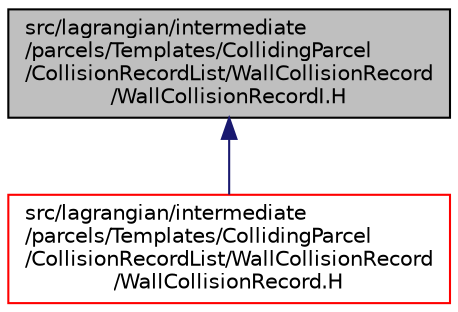 digraph "src/lagrangian/intermediate/parcels/Templates/CollidingParcel/CollisionRecordList/WallCollisionRecord/WallCollisionRecordI.H"
{
  bgcolor="transparent";
  edge [fontname="Helvetica",fontsize="10",labelfontname="Helvetica",labelfontsize="10"];
  node [fontname="Helvetica",fontsize="10",shape=record];
  Node1 [label="src/lagrangian/intermediate\l/parcels/Templates/CollidingParcel\l/CollisionRecordList/WallCollisionRecord\l/WallCollisionRecordI.H",height=0.2,width=0.4,color="black", fillcolor="grey75", style="filled", fontcolor="black"];
  Node1 -> Node2 [dir="back",color="midnightblue",fontsize="10",style="solid",fontname="Helvetica"];
  Node2 [label="src/lagrangian/intermediate\l/parcels/Templates/CollidingParcel\l/CollisionRecordList/WallCollisionRecord\l/WallCollisionRecord.H",height=0.2,width=0.4,color="red",URL="$a06869.html"];
}

